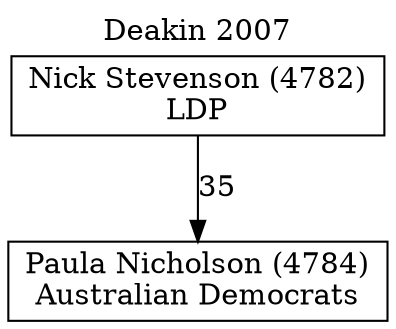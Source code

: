 // House preference flow
digraph "Paula Nicholson (4784)_Deakin_2007" {
	graph [label="Deakin 2007" labelloc=t mclimit=10]
	node [shape=box]
	"Paula Nicholson (4784)" [label="Paula Nicholson (4784)
Australian Democrats"]
	"Nick Stevenson (4782)" [label="Nick Stevenson (4782)
LDP"]
	"Nick Stevenson (4782)" -> "Paula Nicholson (4784)" [label=35]
}
